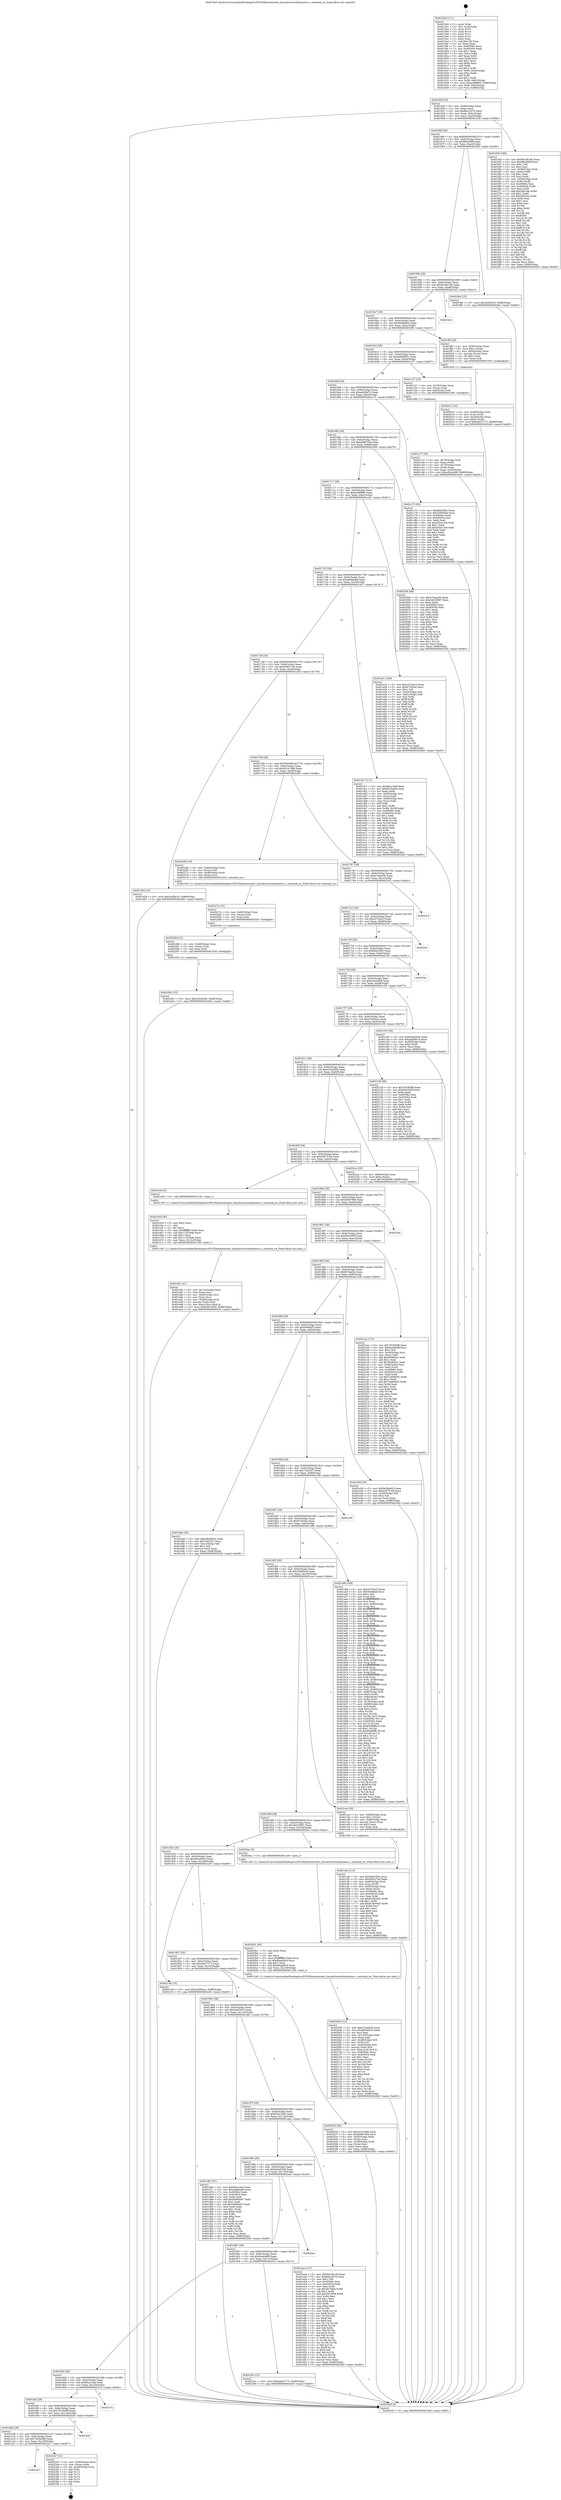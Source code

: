 digraph "0x4015e0" {
  label = "0x4015e0 (/mnt/c/Users/mathe/Desktop/tcc/POCII/binaries/extr_linuxdriversisdnhisaxicc.c_setstack_icc_Final-ollvm.out::main(0))"
  labelloc = "t"
  node[shape=record]

  Entry [label="",width=0.3,height=0.3,shape=circle,fillcolor=black,style=filled]
  "0x40164f" [label="{
     0x40164f [32]\l
     | [instrs]\l
     &nbsp;&nbsp;0x40164f \<+6\>: mov -0x88(%rbp),%eax\l
     &nbsp;&nbsp;0x401655 \<+2\>: mov %eax,%ecx\l
     &nbsp;&nbsp;0x401657 \<+6\>: sub $0x8dcc2576,%ecx\l
     &nbsp;&nbsp;0x40165d \<+6\>: mov %eax,-0x9c(%rbp)\l
     &nbsp;&nbsp;0x401663 \<+6\>: mov %ecx,-0xa0(%rbp)\l
     &nbsp;&nbsp;0x401669 \<+6\>: je 0000000000401f3d \<main+0x95d\>\l
  }"]
  "0x401f3d" [label="{
     0x401f3d [169]\l
     | [instrs]\l
     &nbsp;&nbsp;0x401f3d \<+5\>: mov $0x9d1db140,%eax\l
     &nbsp;&nbsp;0x401f42 \<+5\>: mov $0x8fea008f,%ecx\l
     &nbsp;&nbsp;0x401f47 \<+2\>: mov $0x1,%dl\l
     &nbsp;&nbsp;0x401f49 \<+2\>: xor %esi,%esi\l
     &nbsp;&nbsp;0x401f4b \<+4\>: mov -0x58(%rbp),%rdi\l
     &nbsp;&nbsp;0x401f4f \<+3\>: mov (%rdi),%r8d\l
     &nbsp;&nbsp;0x401f52 \<+3\>: sub $0x1,%esi\l
     &nbsp;&nbsp;0x401f55 \<+3\>: sub %esi,%r8d\l
     &nbsp;&nbsp;0x401f58 \<+4\>: mov -0x58(%rbp),%rdi\l
     &nbsp;&nbsp;0x401f5c \<+3\>: mov %r8d,(%rdi)\l
     &nbsp;&nbsp;0x401f5f \<+7\>: mov 0x40506c,%esi\l
     &nbsp;&nbsp;0x401f66 \<+8\>: mov 0x405054,%r8d\l
     &nbsp;&nbsp;0x401f6e \<+3\>: mov %esi,%r9d\l
     &nbsp;&nbsp;0x401f71 \<+7\>: add $0x2661fee,%r9d\l
     &nbsp;&nbsp;0x401f78 \<+4\>: sub $0x1,%r9d\l
     &nbsp;&nbsp;0x401f7c \<+7\>: sub $0x2661fee,%r9d\l
     &nbsp;&nbsp;0x401f83 \<+4\>: imul %r9d,%esi\l
     &nbsp;&nbsp;0x401f87 \<+3\>: and $0x1,%esi\l
     &nbsp;&nbsp;0x401f8a \<+3\>: cmp $0x0,%esi\l
     &nbsp;&nbsp;0x401f8d \<+4\>: sete %r10b\l
     &nbsp;&nbsp;0x401f91 \<+4\>: cmp $0xa,%r8d\l
     &nbsp;&nbsp;0x401f95 \<+4\>: setl %r11b\l
     &nbsp;&nbsp;0x401f99 \<+3\>: mov %r10b,%bl\l
     &nbsp;&nbsp;0x401f9c \<+3\>: xor $0xff,%bl\l
     &nbsp;&nbsp;0x401f9f \<+3\>: mov %r11b,%r14b\l
     &nbsp;&nbsp;0x401fa2 \<+4\>: xor $0xff,%r14b\l
     &nbsp;&nbsp;0x401fa6 \<+3\>: xor $0x1,%dl\l
     &nbsp;&nbsp;0x401fa9 \<+3\>: mov %bl,%r15b\l
     &nbsp;&nbsp;0x401fac \<+4\>: and $0xff,%r15b\l
     &nbsp;&nbsp;0x401fb0 \<+3\>: and %dl,%r10b\l
     &nbsp;&nbsp;0x401fb3 \<+3\>: mov %r14b,%r12b\l
     &nbsp;&nbsp;0x401fb6 \<+4\>: and $0xff,%r12b\l
     &nbsp;&nbsp;0x401fba \<+3\>: and %dl,%r11b\l
     &nbsp;&nbsp;0x401fbd \<+3\>: or %r10b,%r15b\l
     &nbsp;&nbsp;0x401fc0 \<+3\>: or %r11b,%r12b\l
     &nbsp;&nbsp;0x401fc3 \<+3\>: xor %r12b,%r15b\l
     &nbsp;&nbsp;0x401fc6 \<+3\>: or %r14b,%bl\l
     &nbsp;&nbsp;0x401fc9 \<+3\>: xor $0xff,%bl\l
     &nbsp;&nbsp;0x401fcc \<+3\>: or $0x1,%dl\l
     &nbsp;&nbsp;0x401fcf \<+2\>: and %dl,%bl\l
     &nbsp;&nbsp;0x401fd1 \<+3\>: or %bl,%r15b\l
     &nbsp;&nbsp;0x401fd4 \<+4\>: test $0x1,%r15b\l
     &nbsp;&nbsp;0x401fd8 \<+3\>: cmovne %ecx,%eax\l
     &nbsp;&nbsp;0x401fdb \<+6\>: mov %eax,-0x88(%rbp)\l
     &nbsp;&nbsp;0x401fe1 \<+5\>: jmp 0000000000402445 \<main+0xe65\>\l
  }"]
  "0x40166f" [label="{
     0x40166f [28]\l
     | [instrs]\l
     &nbsp;&nbsp;0x40166f \<+5\>: jmp 0000000000401674 \<main+0x94\>\l
     &nbsp;&nbsp;0x401674 \<+6\>: mov -0x9c(%rbp),%eax\l
     &nbsp;&nbsp;0x40167a \<+5\>: sub $0x8fea008f,%eax\l
     &nbsp;&nbsp;0x40167f \<+6\>: mov %eax,-0xa4(%rbp)\l
     &nbsp;&nbsp;0x401685 \<+6\>: je 0000000000401fe6 \<main+0xa06\>\l
  }"]
  Exit [label="",width=0.3,height=0.3,shape=circle,fillcolor=black,style=filled,peripheries=2]
  "0x401fe6" [label="{
     0x401fe6 [15]\l
     | [instrs]\l
     &nbsp;&nbsp;0x401fe6 \<+10\>: movl $0x5a4f3610,-0x88(%rbp)\l
     &nbsp;&nbsp;0x401ff0 \<+5\>: jmp 0000000000402445 \<main+0xe65\>\l
  }"]
  "0x40168b" [label="{
     0x40168b [28]\l
     | [instrs]\l
     &nbsp;&nbsp;0x40168b \<+5\>: jmp 0000000000401690 \<main+0xb0\>\l
     &nbsp;&nbsp;0x401690 \<+6\>: mov -0x9c(%rbp),%eax\l
     &nbsp;&nbsp;0x401696 \<+5\>: sub $0x9d1db140,%eax\l
     &nbsp;&nbsp;0x40169b \<+6\>: mov %eax,-0xa8(%rbp)\l
     &nbsp;&nbsp;0x4016a1 \<+6\>: je 00000000004023a3 \<main+0xdc3\>\l
  }"]
  "0x401a27" [label="{
     0x401a27\l
  }", style=dashed]
  "0x4023a3" [label="{
     0x4023a3\l
  }", style=dashed]
  "0x4016a7" [label="{
     0x4016a7 [28]\l
     | [instrs]\l
     &nbsp;&nbsp;0x4016a7 \<+5\>: jmp 00000000004016ac \<main+0xcc\>\l
     &nbsp;&nbsp;0x4016ac \<+6\>: mov -0x9c(%rbp),%eax\l
     &nbsp;&nbsp;0x4016b2 \<+5\>: sub $0x9e08a643,%eax\l
     &nbsp;&nbsp;0x4016b7 \<+6\>: mov %eax,-0xac(%rbp)\l
     &nbsp;&nbsp;0x4016bd \<+6\>: je 0000000000401ff5 \<main+0xa15\>\l
  }"]
  "0x4022e7" [label="{
     0x4022e7 [21]\l
     | [instrs]\l
     &nbsp;&nbsp;0x4022e7 \<+4\>: mov -0x80(%rbp),%rax\l
     &nbsp;&nbsp;0x4022eb \<+2\>: mov (%rax),%eax\l
     &nbsp;&nbsp;0x4022ed \<+4\>: lea -0x28(%rbp),%rsp\l
     &nbsp;&nbsp;0x4022f1 \<+1\>: pop %rbx\l
     &nbsp;&nbsp;0x4022f2 \<+2\>: pop %r12\l
     &nbsp;&nbsp;0x4022f4 \<+2\>: pop %r13\l
     &nbsp;&nbsp;0x4022f6 \<+2\>: pop %r14\l
     &nbsp;&nbsp;0x4022f8 \<+2\>: pop %r15\l
     &nbsp;&nbsp;0x4022fa \<+1\>: pop %rbp\l
     &nbsp;&nbsp;0x4022fb \<+1\>: ret\l
  }"]
  "0x401ff5" [label="{
     0x401ff5 [29]\l
     | [instrs]\l
     &nbsp;&nbsp;0x401ff5 \<+4\>: mov -0x50(%rbp),%rax\l
     &nbsp;&nbsp;0x401ff9 \<+6\>: movl $0x1,(%rax)\l
     &nbsp;&nbsp;0x401fff \<+4\>: mov -0x50(%rbp),%rax\l
     &nbsp;&nbsp;0x402003 \<+3\>: movslq (%rax),%rax\l
     &nbsp;&nbsp;0x402006 \<+4\>: shl $0x2,%rax\l
     &nbsp;&nbsp;0x40200a \<+3\>: mov %rax,%rdi\l
     &nbsp;&nbsp;0x40200d \<+5\>: call 0000000000401050 \<malloc@plt\>\l
     | [calls]\l
     &nbsp;&nbsp;0x401050 \{1\} (unknown)\l
  }"]
  "0x4016c3" [label="{
     0x4016c3 [28]\l
     | [instrs]\l
     &nbsp;&nbsp;0x4016c3 \<+5\>: jmp 00000000004016c8 \<main+0xe8\>\l
     &nbsp;&nbsp;0x4016c8 \<+6\>: mov -0x9c(%rbp),%eax\l
     &nbsp;&nbsp;0x4016ce \<+5\>: sub $0xa8bd0b91,%eax\l
     &nbsp;&nbsp;0x4016d3 \<+6\>: mov %eax,-0xb0(%rbp)\l
     &nbsp;&nbsp;0x4016d9 \<+6\>: je 0000000000401c27 \<main+0x647\>\l
  }"]
  "0x401a0b" [label="{
     0x401a0b [28]\l
     | [instrs]\l
     &nbsp;&nbsp;0x401a0b \<+5\>: jmp 0000000000401a10 \<main+0x430\>\l
     &nbsp;&nbsp;0x401a10 \<+6\>: mov -0x9c(%rbp),%eax\l
     &nbsp;&nbsp;0x401a16 \<+5\>: sub $0x7929a386,%eax\l
     &nbsp;&nbsp;0x401a1b \<+6\>: mov %eax,-0x128(%rbp)\l
     &nbsp;&nbsp;0x401a21 \<+6\>: je 00000000004022e7 \<main+0xd07\>\l
  }"]
  "0x401c27" [label="{
     0x401c27 [16]\l
     | [instrs]\l
     &nbsp;&nbsp;0x401c27 \<+4\>: mov -0x78(%rbp),%rax\l
     &nbsp;&nbsp;0x401c2b \<+3\>: mov (%rax),%rax\l
     &nbsp;&nbsp;0x401c2e \<+4\>: mov 0x8(%rax),%rdi\l
     &nbsp;&nbsp;0x401c32 \<+5\>: call 0000000000401060 \<atoi@plt\>\l
     | [calls]\l
     &nbsp;&nbsp;0x401060 \{1\} (unknown)\l
  }"]
  "0x4016df" [label="{
     0x4016df [28]\l
     | [instrs]\l
     &nbsp;&nbsp;0x4016df \<+5\>: jmp 00000000004016e4 \<main+0x104\>\l
     &nbsp;&nbsp;0x4016e4 \<+6\>: mov -0x9c(%rbp),%eax\l
     &nbsp;&nbsp;0x4016ea \<+5\>: sub $0xaab38a74,%eax\l
     &nbsp;&nbsp;0x4016ef \<+6\>: mov %eax,-0xb4(%rbp)\l
     &nbsp;&nbsp;0x4016f5 \<+6\>: je 0000000000401c73 \<main+0x693\>\l
  }"]
  "0x402420" [label="{
     0x402420\l
  }", style=dashed]
  "0x401c73" [label="{
     0x401c73 [91]\l
     | [instrs]\l
     &nbsp;&nbsp;0x401c73 \<+5\>: mov $0xd8425f5c,%eax\l
     &nbsp;&nbsp;0x401c78 \<+5\>: mov $0x330f3b5d,%ecx\l
     &nbsp;&nbsp;0x401c7d \<+7\>: mov 0x40506c,%edx\l
     &nbsp;&nbsp;0x401c84 \<+7\>: mov 0x405054,%esi\l
     &nbsp;&nbsp;0x401c8b \<+2\>: mov %edx,%edi\l
     &nbsp;&nbsp;0x401c8d \<+6\>: sub $0x3e5a13c6,%edi\l
     &nbsp;&nbsp;0x401c93 \<+3\>: sub $0x1,%edi\l
     &nbsp;&nbsp;0x401c96 \<+6\>: add $0x3e5a13c6,%edi\l
     &nbsp;&nbsp;0x401c9c \<+3\>: imul %edi,%edx\l
     &nbsp;&nbsp;0x401c9f \<+3\>: and $0x1,%edx\l
     &nbsp;&nbsp;0x401ca2 \<+3\>: cmp $0x0,%edx\l
     &nbsp;&nbsp;0x401ca5 \<+4\>: sete %r8b\l
     &nbsp;&nbsp;0x401ca9 \<+3\>: cmp $0xa,%esi\l
     &nbsp;&nbsp;0x401cac \<+4\>: setl %r9b\l
     &nbsp;&nbsp;0x401cb0 \<+3\>: mov %r8b,%r10b\l
     &nbsp;&nbsp;0x401cb3 \<+3\>: and %r9b,%r10b\l
     &nbsp;&nbsp;0x401cb6 \<+3\>: xor %r9b,%r8b\l
     &nbsp;&nbsp;0x401cb9 \<+3\>: or %r8b,%r10b\l
     &nbsp;&nbsp;0x401cbc \<+4\>: test $0x1,%r10b\l
     &nbsp;&nbsp;0x401cc0 \<+3\>: cmovne %ecx,%eax\l
     &nbsp;&nbsp;0x401cc3 \<+6\>: mov %eax,-0x88(%rbp)\l
     &nbsp;&nbsp;0x401cc9 \<+5\>: jmp 0000000000402445 \<main+0xe65\>\l
  }"]
  "0x4016fb" [label="{
     0x4016fb [28]\l
     | [instrs]\l
     &nbsp;&nbsp;0x4016fb \<+5\>: jmp 0000000000401700 \<main+0x120\>\l
     &nbsp;&nbsp;0x401700 \<+6\>: mov -0x9c(%rbp),%eax\l
     &nbsp;&nbsp;0x401706 \<+5\>: sub $0xab88793a,%eax\l
     &nbsp;&nbsp;0x40170b \<+6\>: mov %eax,-0xb8(%rbp)\l
     &nbsp;&nbsp;0x401711 \<+6\>: je 0000000000402056 \<main+0xa76\>\l
  }"]
  "0x4019ef" [label="{
     0x4019ef [28]\l
     | [instrs]\l
     &nbsp;&nbsp;0x4019ef \<+5\>: jmp 00000000004019f4 \<main+0x414\>\l
     &nbsp;&nbsp;0x4019f4 \<+6\>: mov -0x9c(%rbp),%eax\l
     &nbsp;&nbsp;0x4019fa \<+5\>: sub $0x781804f8,%eax\l
     &nbsp;&nbsp;0x4019ff \<+6\>: mov %eax,-0x124(%rbp)\l
     &nbsp;&nbsp;0x401a05 \<+6\>: je 0000000000402420 \<main+0xe40\>\l
  }"]
  "0x402056" [label="{
     0x402056 [86]\l
     | [instrs]\l
     &nbsp;&nbsp;0x402056 \<+5\>: mov $0xb7aaee3b,%eax\l
     &nbsp;&nbsp;0x40205b \<+5\>: mov $0x3d219687,%ecx\l
     &nbsp;&nbsp;0x402060 \<+2\>: xor %edx,%edx\l
     &nbsp;&nbsp;0x402062 \<+7\>: mov 0x40506c,%esi\l
     &nbsp;&nbsp;0x402069 \<+7\>: mov 0x405054,%edi\l
     &nbsp;&nbsp;0x402070 \<+3\>: sub $0x1,%edx\l
     &nbsp;&nbsp;0x402073 \<+3\>: mov %esi,%r8d\l
     &nbsp;&nbsp;0x402076 \<+3\>: add %edx,%r8d\l
     &nbsp;&nbsp;0x402079 \<+4\>: imul %r8d,%esi\l
     &nbsp;&nbsp;0x40207d \<+3\>: and $0x1,%esi\l
     &nbsp;&nbsp;0x402080 \<+3\>: cmp $0x0,%esi\l
     &nbsp;&nbsp;0x402083 \<+4\>: sete %r9b\l
     &nbsp;&nbsp;0x402087 \<+3\>: cmp $0xa,%edi\l
     &nbsp;&nbsp;0x40208a \<+4\>: setl %r10b\l
     &nbsp;&nbsp;0x40208e \<+3\>: mov %r9b,%r11b\l
     &nbsp;&nbsp;0x402091 \<+3\>: and %r10b,%r11b\l
     &nbsp;&nbsp;0x402094 \<+3\>: xor %r10b,%r9b\l
     &nbsp;&nbsp;0x402097 \<+3\>: or %r9b,%r11b\l
     &nbsp;&nbsp;0x40209a \<+4\>: test $0x1,%r11b\l
     &nbsp;&nbsp;0x40209e \<+3\>: cmovne %ecx,%eax\l
     &nbsp;&nbsp;0x4020a1 \<+6\>: mov %eax,-0x88(%rbp)\l
     &nbsp;&nbsp;0x4020a7 \<+5\>: jmp 0000000000402445 \<main+0xe65\>\l
  }"]
  "0x401717" [label="{
     0x401717 [28]\l
     | [instrs]\l
     &nbsp;&nbsp;0x401717 \<+5\>: jmp 000000000040171c \<main+0x13c\>\l
     &nbsp;&nbsp;0x40171c \<+6\>: mov -0x9c(%rbp),%eax\l
     &nbsp;&nbsp;0x401722 \<+5\>: sub $0xac96f860,%eax\l
     &nbsp;&nbsp;0x401727 \<+6\>: mov %eax,-0xbc(%rbp)\l
     &nbsp;&nbsp;0x40172d \<+6\>: je 0000000000401a31 \<main+0x451\>\l
  }"]
  "0x40237e" [label="{
     0x40237e\l
  }", style=dashed]
  "0x401a31" [label="{
     0x401a31 [106]\l
     | [instrs]\l
     &nbsp;&nbsp;0x401a31 \<+5\>: mov $0xc07d2e1f,%eax\l
     &nbsp;&nbsp;0x401a36 \<+5\>: mov $0x873d3a0,%ecx\l
     &nbsp;&nbsp;0x401a3b \<+2\>: mov $0x1,%dl\l
     &nbsp;&nbsp;0x401a3d \<+7\>: mov -0x82(%rbp),%sil\l
     &nbsp;&nbsp;0x401a44 \<+7\>: mov -0x81(%rbp),%dil\l
     &nbsp;&nbsp;0x401a4b \<+3\>: mov %sil,%r8b\l
     &nbsp;&nbsp;0x401a4e \<+4\>: xor $0xff,%r8b\l
     &nbsp;&nbsp;0x401a52 \<+3\>: mov %dil,%r9b\l
     &nbsp;&nbsp;0x401a55 \<+4\>: xor $0xff,%r9b\l
     &nbsp;&nbsp;0x401a59 \<+3\>: xor $0x0,%dl\l
     &nbsp;&nbsp;0x401a5c \<+3\>: mov %r8b,%r10b\l
     &nbsp;&nbsp;0x401a5f \<+4\>: and $0x0,%r10b\l
     &nbsp;&nbsp;0x401a63 \<+3\>: and %dl,%sil\l
     &nbsp;&nbsp;0x401a66 \<+3\>: mov %r9b,%r11b\l
     &nbsp;&nbsp;0x401a69 \<+4\>: and $0x0,%r11b\l
     &nbsp;&nbsp;0x401a6d \<+3\>: and %dl,%dil\l
     &nbsp;&nbsp;0x401a70 \<+3\>: or %sil,%r10b\l
     &nbsp;&nbsp;0x401a73 \<+3\>: or %dil,%r11b\l
     &nbsp;&nbsp;0x401a76 \<+3\>: xor %r11b,%r10b\l
     &nbsp;&nbsp;0x401a79 \<+3\>: or %r9b,%r8b\l
     &nbsp;&nbsp;0x401a7c \<+4\>: xor $0xff,%r8b\l
     &nbsp;&nbsp;0x401a80 \<+3\>: or $0x0,%dl\l
     &nbsp;&nbsp;0x401a83 \<+3\>: and %dl,%r8b\l
     &nbsp;&nbsp;0x401a86 \<+3\>: or %r8b,%r10b\l
     &nbsp;&nbsp;0x401a89 \<+4\>: test $0x1,%r10b\l
     &nbsp;&nbsp;0x401a8d \<+3\>: cmovne %ecx,%eax\l
     &nbsp;&nbsp;0x401a90 \<+6\>: mov %eax,-0x88(%rbp)\l
     &nbsp;&nbsp;0x401a96 \<+5\>: jmp 0000000000402445 \<main+0xe65\>\l
  }"]
  "0x401733" [label="{
     0x401733 [28]\l
     | [instrs]\l
     &nbsp;&nbsp;0x401733 \<+5\>: jmp 0000000000401738 \<main+0x158\>\l
     &nbsp;&nbsp;0x401738 \<+6\>: mov -0x9c(%rbp),%eax\l
     &nbsp;&nbsp;0x40173e \<+5\>: sub $0xadb8aeb6,%eax\l
     &nbsp;&nbsp;0x401743 \<+6\>: mov %eax,-0xc0(%rbp)\l
     &nbsp;&nbsp;0x401749 \<+6\>: je 0000000000401dc7 \<main+0x7e7\>\l
  }"]
  "0x402445" [label="{
     0x402445 [5]\l
     | [instrs]\l
     &nbsp;&nbsp;0x402445 \<+5\>: jmp 000000000040164f \<main+0x6f\>\l
  }"]
  "0x4015e0" [label="{
     0x4015e0 [111]\l
     | [instrs]\l
     &nbsp;&nbsp;0x4015e0 \<+1\>: push %rbp\l
     &nbsp;&nbsp;0x4015e1 \<+3\>: mov %rsp,%rbp\l
     &nbsp;&nbsp;0x4015e4 \<+2\>: push %r15\l
     &nbsp;&nbsp;0x4015e6 \<+2\>: push %r14\l
     &nbsp;&nbsp;0x4015e8 \<+2\>: push %r13\l
     &nbsp;&nbsp;0x4015ea \<+2\>: push %r12\l
     &nbsp;&nbsp;0x4015ec \<+1\>: push %rbx\l
     &nbsp;&nbsp;0x4015ed \<+7\>: sub $0x128,%rsp\l
     &nbsp;&nbsp;0x4015f4 \<+2\>: xor %eax,%eax\l
     &nbsp;&nbsp;0x4015f6 \<+7\>: mov 0x40506c,%ecx\l
     &nbsp;&nbsp;0x4015fd \<+7\>: mov 0x405054,%edx\l
     &nbsp;&nbsp;0x401604 \<+3\>: sub $0x1,%eax\l
     &nbsp;&nbsp;0x401607 \<+3\>: mov %ecx,%r8d\l
     &nbsp;&nbsp;0x40160a \<+3\>: add %eax,%r8d\l
     &nbsp;&nbsp;0x40160d \<+4\>: imul %r8d,%ecx\l
     &nbsp;&nbsp;0x401611 \<+3\>: and $0x1,%ecx\l
     &nbsp;&nbsp;0x401614 \<+3\>: cmp $0x0,%ecx\l
     &nbsp;&nbsp;0x401617 \<+4\>: sete %r9b\l
     &nbsp;&nbsp;0x40161b \<+4\>: and $0x1,%r9b\l
     &nbsp;&nbsp;0x40161f \<+7\>: mov %r9b,-0x82(%rbp)\l
     &nbsp;&nbsp;0x401626 \<+3\>: cmp $0xa,%edx\l
     &nbsp;&nbsp;0x401629 \<+4\>: setl %r9b\l
     &nbsp;&nbsp;0x40162d \<+4\>: and $0x1,%r9b\l
     &nbsp;&nbsp;0x401631 \<+7\>: mov %r9b,-0x81(%rbp)\l
     &nbsp;&nbsp;0x401638 \<+10\>: movl $0xac96f860,-0x88(%rbp)\l
     &nbsp;&nbsp;0x401642 \<+6\>: mov %edi,-0x8c(%rbp)\l
     &nbsp;&nbsp;0x401648 \<+7\>: mov %rsi,-0x98(%rbp)\l
  }"]
  "0x40229c" [label="{
     0x40229c [15]\l
     | [instrs]\l
     &nbsp;&nbsp;0x40229c \<+10\>: movl $0xe332e60b,-0x88(%rbp)\l
     &nbsp;&nbsp;0x4022a6 \<+5\>: jmp 0000000000402445 \<main+0xe65\>\l
  }"]
  "0x401dc7" [label="{
     0x401dc7 [111]\l
     | [instrs]\l
     &nbsp;&nbsp;0x401dc7 \<+5\>: mov $0x6fca144d,%eax\l
     &nbsp;&nbsp;0x401dcc \<+5\>: mov $0xfb7dad3e,%ecx\l
     &nbsp;&nbsp;0x401dd1 \<+2\>: xor %edx,%edx\l
     &nbsp;&nbsp;0x401dd3 \<+4\>: mov -0x58(%rbp),%rsi\l
     &nbsp;&nbsp;0x401dd7 \<+2\>: mov (%rsi),%edi\l
     &nbsp;&nbsp;0x401dd9 \<+4\>: mov -0x68(%rbp),%rsi\l
     &nbsp;&nbsp;0x401ddd \<+2\>: cmp (%rsi),%edi\l
     &nbsp;&nbsp;0x401ddf \<+4\>: setl %r8b\l
     &nbsp;&nbsp;0x401de3 \<+4\>: and $0x1,%r8b\l
     &nbsp;&nbsp;0x401de7 \<+4\>: mov %r8b,-0x29(%rbp)\l
     &nbsp;&nbsp;0x401deb \<+7\>: mov 0x40506c,%edi\l
     &nbsp;&nbsp;0x401df2 \<+8\>: mov 0x405054,%r9d\l
     &nbsp;&nbsp;0x401dfa \<+3\>: sub $0x1,%edx\l
     &nbsp;&nbsp;0x401dfd \<+3\>: mov %edi,%r10d\l
     &nbsp;&nbsp;0x401e00 \<+3\>: add %edx,%r10d\l
     &nbsp;&nbsp;0x401e03 \<+4\>: imul %r10d,%edi\l
     &nbsp;&nbsp;0x401e07 \<+3\>: and $0x1,%edi\l
     &nbsp;&nbsp;0x401e0a \<+3\>: cmp $0x0,%edi\l
     &nbsp;&nbsp;0x401e0d \<+4\>: sete %r8b\l
     &nbsp;&nbsp;0x401e11 \<+4\>: cmp $0xa,%r9d\l
     &nbsp;&nbsp;0x401e15 \<+4\>: setl %r11b\l
     &nbsp;&nbsp;0x401e19 \<+3\>: mov %r8b,%bl\l
     &nbsp;&nbsp;0x401e1c \<+3\>: and %r11b,%bl\l
     &nbsp;&nbsp;0x401e1f \<+3\>: xor %r11b,%r8b\l
     &nbsp;&nbsp;0x401e22 \<+3\>: or %r8b,%bl\l
     &nbsp;&nbsp;0x401e25 \<+3\>: test $0x1,%bl\l
     &nbsp;&nbsp;0x401e28 \<+3\>: cmovne %ecx,%eax\l
     &nbsp;&nbsp;0x401e2b \<+6\>: mov %eax,-0x88(%rbp)\l
     &nbsp;&nbsp;0x401e31 \<+5\>: jmp 0000000000402445 \<main+0xe65\>\l
  }"]
  "0x40174f" [label="{
     0x40174f [28]\l
     | [instrs]\l
     &nbsp;&nbsp;0x40174f \<+5\>: jmp 0000000000401754 \<main+0x174\>\l
     &nbsp;&nbsp;0x401754 \<+6\>: mov -0x9c(%rbp),%eax\l
     &nbsp;&nbsp;0x40175a \<+5\>: sub $0xb092c7e0,%eax\l
     &nbsp;&nbsp;0x40175f \<+6\>: mov %eax,-0xc4(%rbp)\l
     &nbsp;&nbsp;0x401765 \<+6\>: je 0000000000401d5d \<main+0x77d\>\l
  }"]
  "0x40228d" [label="{
     0x40228d [15]\l
     | [instrs]\l
     &nbsp;&nbsp;0x40228d \<+4\>: mov -0x48(%rbp),%rax\l
     &nbsp;&nbsp;0x402291 \<+3\>: mov (%rax),%rax\l
     &nbsp;&nbsp;0x402294 \<+3\>: mov %rax,%rdi\l
     &nbsp;&nbsp;0x402297 \<+5\>: call 0000000000401030 \<free@plt\>\l
     | [calls]\l
     &nbsp;&nbsp;0x401030 \{1\} (unknown)\l
  }"]
  "0x401d5d" [label="{
     0x401d5d [15]\l
     | [instrs]\l
     &nbsp;&nbsp;0x401d5d \<+10\>: movl $0x5a4f3610,-0x88(%rbp)\l
     &nbsp;&nbsp;0x401d67 \<+5\>: jmp 0000000000402445 \<main+0xe65\>\l
  }"]
  "0x40176b" [label="{
     0x40176b [28]\l
     | [instrs]\l
     &nbsp;&nbsp;0x40176b \<+5\>: jmp 0000000000401770 \<main+0x190\>\l
     &nbsp;&nbsp;0x401770 \<+6\>: mov -0x9c(%rbp),%eax\l
     &nbsp;&nbsp;0x401776 \<+5\>: sub $0xb51e7d9d,%eax\l
     &nbsp;&nbsp;0x40177b \<+6\>: mov %eax,-0xc8(%rbp)\l
     &nbsp;&nbsp;0x401781 \<+6\>: je 000000000040226b \<main+0xc8b\>\l
  }"]
  "0x40227e" [label="{
     0x40227e [15]\l
     | [instrs]\l
     &nbsp;&nbsp;0x40227e \<+4\>: mov -0x60(%rbp),%rax\l
     &nbsp;&nbsp;0x402282 \<+3\>: mov (%rax),%rax\l
     &nbsp;&nbsp;0x402285 \<+3\>: mov %rax,%rdi\l
     &nbsp;&nbsp;0x402288 \<+5\>: call 0000000000401030 \<free@plt\>\l
     | [calls]\l
     &nbsp;&nbsp;0x401030 \{1\} (unknown)\l
  }"]
  "0x40226b" [label="{
     0x40226b [19]\l
     | [instrs]\l
     &nbsp;&nbsp;0x40226b \<+4\>: mov -0x60(%rbp),%rax\l
     &nbsp;&nbsp;0x40226f \<+3\>: mov (%rax),%rdi\l
     &nbsp;&nbsp;0x402272 \<+4\>: mov -0x48(%rbp),%rax\l
     &nbsp;&nbsp;0x402276 \<+3\>: mov (%rax),%rsi\l
     &nbsp;&nbsp;0x402279 \<+5\>: call 00000000004015c0 \<setstack_icc\>\l
     | [calls]\l
     &nbsp;&nbsp;0x4015c0 \{1\} (/mnt/c/Users/mathe/Desktop/tcc/POCII/binaries/extr_linuxdriversisdnhisaxicc.c_setstack_icc_Final-ollvm.out::setstack_icc)\l
  }"]
  "0x401787" [label="{
     0x401787 [28]\l
     | [instrs]\l
     &nbsp;&nbsp;0x401787 \<+5\>: jmp 000000000040178c \<main+0x1ac\>\l
     &nbsp;&nbsp;0x40178c \<+6\>: mov -0x9c(%rbp),%eax\l
     &nbsp;&nbsp;0x401792 \<+5\>: sub $0xb7aaee3b,%eax\l
     &nbsp;&nbsp;0x401797 \<+6\>: mov %eax,-0xcc(%rbp)\l
     &nbsp;&nbsp;0x40179d \<+6\>: je 00000000004023c5 \<main+0xde5\>\l
  }"]
  "0x4019d3" [label="{
     0x4019d3 [28]\l
     | [instrs]\l
     &nbsp;&nbsp;0x4019d3 \<+5\>: jmp 00000000004019d8 \<main+0x3f8\>\l
     &nbsp;&nbsp;0x4019d8 \<+6\>: mov -0x9c(%rbp),%eax\l
     &nbsp;&nbsp;0x4019de \<+5\>: sub $0x6fca144d,%eax\l
     &nbsp;&nbsp;0x4019e3 \<+6\>: mov %eax,-0x120(%rbp)\l
     &nbsp;&nbsp;0x4019e9 \<+6\>: je 000000000040237e \<main+0xd9e\>\l
  }"]
  "0x4023c5" [label="{
     0x4023c5\l
  }", style=dashed]
  "0x4017a3" [label="{
     0x4017a3 [28]\l
     | [instrs]\l
     &nbsp;&nbsp;0x4017a3 \<+5\>: jmp 00000000004017a8 \<main+0x1c8\>\l
     &nbsp;&nbsp;0x4017a8 \<+6\>: mov -0x9c(%rbp),%eax\l
     &nbsp;&nbsp;0x4017ae \<+5\>: sub $0xc07d2e1f,%eax\l
     &nbsp;&nbsp;0x4017b3 \<+6\>: mov %eax,-0xd0(%rbp)\l
     &nbsp;&nbsp;0x4017b9 \<+6\>: je 00000000004022fc \<main+0xd1c\>\l
  }"]
  "0x40225c" [label="{
     0x40225c [15]\l
     | [instrs]\l
     &nbsp;&nbsp;0x40225c \<+10\>: movl $0x4da37173,-0x88(%rbp)\l
     &nbsp;&nbsp;0x402266 \<+5\>: jmp 0000000000402445 \<main+0xe65\>\l
  }"]
  "0x4022fc" [label="{
     0x4022fc\l
  }", style=dashed]
  "0x4017bf" [label="{
     0x4017bf [28]\l
     | [instrs]\l
     &nbsp;&nbsp;0x4017bf \<+5\>: jmp 00000000004017c4 \<main+0x1e4\>\l
     &nbsp;&nbsp;0x4017c4 \<+6\>: mov -0x9c(%rbp),%eax\l
     &nbsp;&nbsp;0x4017ca \<+5\>: sub $0xd8425f5c,%eax\l
     &nbsp;&nbsp;0x4017cf \<+6\>: mov %eax,-0xd4(%rbp)\l
     &nbsp;&nbsp;0x4017d5 \<+6\>: je 0000000000402341 \<main+0xd61\>\l
  }"]
  "0x4019b7" [label="{
     0x4019b7 [28]\l
     | [instrs]\l
     &nbsp;&nbsp;0x4019b7 \<+5\>: jmp 00000000004019bc \<main+0x3dc\>\l
     &nbsp;&nbsp;0x4019bc \<+6\>: mov -0x9c(%rbp),%eax\l
     &nbsp;&nbsp;0x4019c2 \<+5\>: sub $0x6ea64b9f,%eax\l
     &nbsp;&nbsp;0x4019c7 \<+6\>: mov %eax,-0x11c(%rbp)\l
     &nbsp;&nbsp;0x4019cd \<+6\>: je 000000000040225c \<main+0xc7c\>\l
  }"]
  "0x402341" [label="{
     0x402341\l
  }", style=dashed]
  "0x4017db" [label="{
     0x4017db [28]\l
     | [instrs]\l
     &nbsp;&nbsp;0x4017db \<+5\>: jmp 00000000004017e0 \<main+0x200\>\l
     &nbsp;&nbsp;0x4017e0 \<+6\>: mov -0x9c(%rbp),%eax\l
     &nbsp;&nbsp;0x4017e6 \<+5\>: sub $0xe2b2a469,%eax\l
     &nbsp;&nbsp;0x4017eb \<+6\>: mov %eax,-0xd8(%rbp)\l
     &nbsp;&nbsp;0x4017f1 \<+6\>: je 0000000000401c55 \<main+0x675\>\l
  }"]
  "0x4022ab" [label="{
     0x4022ab\l
  }", style=dashed]
  "0x401c55" [label="{
     0x401c55 [30]\l
     | [instrs]\l
     &nbsp;&nbsp;0x401c55 \<+5\>: mov $0x6ada5426,%eax\l
     &nbsp;&nbsp;0x401c5a \<+5\>: mov $0xaab38a74,%ecx\l
     &nbsp;&nbsp;0x401c5f \<+3\>: mov -0x30(%rbp),%edx\l
     &nbsp;&nbsp;0x401c62 \<+3\>: cmp $0x0,%edx\l
     &nbsp;&nbsp;0x401c65 \<+3\>: cmove %ecx,%eax\l
     &nbsp;&nbsp;0x401c68 \<+6\>: mov %eax,-0x88(%rbp)\l
     &nbsp;&nbsp;0x401c6e \<+5\>: jmp 0000000000402445 \<main+0xe65\>\l
  }"]
  "0x4017f7" [label="{
     0x4017f7 [28]\l
     | [instrs]\l
     &nbsp;&nbsp;0x4017f7 \<+5\>: jmp 00000000004017fc \<main+0x21c\>\l
     &nbsp;&nbsp;0x4017fc \<+6\>: mov -0x9c(%rbp),%eax\l
     &nbsp;&nbsp;0x401802 \<+5\>: sub $0xe3290acc,%eax\l
     &nbsp;&nbsp;0x401807 \<+6\>: mov %eax,-0xdc(%rbp)\l
     &nbsp;&nbsp;0x40180d \<+6\>: je 0000000000402158 \<main+0xb78\>\l
  }"]
  "0x4020d9" [label="{
     0x4020d9 [112]\l
     | [instrs]\l
     &nbsp;&nbsp;0x4020d9 \<+5\>: mov $0xb7aaee3b,%ecx\l
     &nbsp;&nbsp;0x4020de \<+5\>: mov $0x483a6610,%edx\l
     &nbsp;&nbsp;0x4020e3 \<+2\>: xor %esi,%esi\l
     &nbsp;&nbsp;0x4020e5 \<+6\>: mov -0x130(%rbp),%edi\l
     &nbsp;&nbsp;0x4020eb \<+3\>: imul %eax,%edi\l
     &nbsp;&nbsp;0x4020ee \<+4\>: mov -0x48(%rbp),%r8\l
     &nbsp;&nbsp;0x4020f2 \<+3\>: mov (%r8),%r8\l
     &nbsp;&nbsp;0x4020f5 \<+4\>: mov -0x40(%rbp),%r9\l
     &nbsp;&nbsp;0x4020f9 \<+3\>: movslq (%r9),%r9\l
     &nbsp;&nbsp;0x4020fc \<+4\>: mov %edi,(%r8,%r9,4)\l
     &nbsp;&nbsp;0x402100 \<+7\>: mov 0x40506c,%eax\l
     &nbsp;&nbsp;0x402107 \<+7\>: mov 0x405054,%edi\l
     &nbsp;&nbsp;0x40210e \<+3\>: sub $0x1,%esi\l
     &nbsp;&nbsp;0x402111 \<+3\>: mov %eax,%r10d\l
     &nbsp;&nbsp;0x402114 \<+3\>: add %esi,%r10d\l
     &nbsp;&nbsp;0x402117 \<+4\>: imul %r10d,%eax\l
     &nbsp;&nbsp;0x40211b \<+3\>: and $0x1,%eax\l
     &nbsp;&nbsp;0x40211e \<+3\>: cmp $0x0,%eax\l
     &nbsp;&nbsp;0x402121 \<+4\>: sete %r11b\l
     &nbsp;&nbsp;0x402125 \<+3\>: cmp $0xa,%edi\l
     &nbsp;&nbsp;0x402128 \<+3\>: setl %bl\l
     &nbsp;&nbsp;0x40212b \<+3\>: mov %r11b,%r14b\l
     &nbsp;&nbsp;0x40212e \<+3\>: and %bl,%r14b\l
     &nbsp;&nbsp;0x402131 \<+3\>: xor %bl,%r11b\l
     &nbsp;&nbsp;0x402134 \<+3\>: or %r11b,%r14b\l
     &nbsp;&nbsp;0x402137 \<+4\>: test $0x1,%r14b\l
     &nbsp;&nbsp;0x40213b \<+3\>: cmovne %edx,%ecx\l
     &nbsp;&nbsp;0x40213e \<+6\>: mov %ecx,-0x88(%rbp)\l
     &nbsp;&nbsp;0x402144 \<+5\>: jmp 0000000000402445 \<main+0xe65\>\l
  }"]
  "0x402158" [label="{
     0x402158 [86]\l
     | [instrs]\l
     &nbsp;&nbsp;0x402158 \<+5\>: mov $0x781804f8,%eax\l
     &nbsp;&nbsp;0x40215d \<+5\>: mov $0xf043595f,%ecx\l
     &nbsp;&nbsp;0x402162 \<+2\>: xor %edx,%edx\l
     &nbsp;&nbsp;0x402164 \<+7\>: mov 0x40506c,%esi\l
     &nbsp;&nbsp;0x40216b \<+7\>: mov 0x405054,%edi\l
     &nbsp;&nbsp;0x402172 \<+3\>: sub $0x1,%edx\l
     &nbsp;&nbsp;0x402175 \<+3\>: mov %esi,%r8d\l
     &nbsp;&nbsp;0x402178 \<+3\>: add %edx,%r8d\l
     &nbsp;&nbsp;0x40217b \<+4\>: imul %r8d,%esi\l
     &nbsp;&nbsp;0x40217f \<+3\>: and $0x1,%esi\l
     &nbsp;&nbsp;0x402182 \<+3\>: cmp $0x0,%esi\l
     &nbsp;&nbsp;0x402185 \<+4\>: sete %r9b\l
     &nbsp;&nbsp;0x402189 \<+3\>: cmp $0xa,%edi\l
     &nbsp;&nbsp;0x40218c \<+4\>: setl %r10b\l
     &nbsp;&nbsp;0x402190 \<+3\>: mov %r9b,%r11b\l
     &nbsp;&nbsp;0x402193 \<+3\>: and %r10b,%r11b\l
     &nbsp;&nbsp;0x402196 \<+3\>: xor %r10b,%r9b\l
     &nbsp;&nbsp;0x402199 \<+3\>: or %r9b,%r11b\l
     &nbsp;&nbsp;0x40219c \<+4\>: test $0x1,%r11b\l
     &nbsp;&nbsp;0x4021a0 \<+3\>: cmovne %ecx,%eax\l
     &nbsp;&nbsp;0x4021a3 \<+6\>: mov %eax,-0x88(%rbp)\l
     &nbsp;&nbsp;0x4021a9 \<+5\>: jmp 0000000000402445 \<main+0xe65\>\l
  }"]
  "0x401813" [label="{
     0x401813 [28]\l
     | [instrs]\l
     &nbsp;&nbsp;0x401813 \<+5\>: jmp 0000000000401818 \<main+0x238\>\l
     &nbsp;&nbsp;0x401818 \<+6\>: mov -0x9c(%rbp),%eax\l
     &nbsp;&nbsp;0x40181e \<+5\>: sub $0xe332e60b,%eax\l
     &nbsp;&nbsp;0x401823 \<+6\>: mov %eax,-0xe0(%rbp)\l
     &nbsp;&nbsp;0x401829 \<+6\>: je 00000000004022ce \<main+0xcee\>\l
  }"]
  "0x4020b1" [label="{
     0x4020b1 [40]\l
     | [instrs]\l
     &nbsp;&nbsp;0x4020b1 \<+5\>: mov $0x2,%ecx\l
     &nbsp;&nbsp;0x4020b6 \<+1\>: cltd\l
     &nbsp;&nbsp;0x4020b7 \<+2\>: idiv %ecx\l
     &nbsp;&nbsp;0x4020b9 \<+6\>: imul $0xfffffffe,%edx,%ecx\l
     &nbsp;&nbsp;0x4020bf \<+6\>: sub $0xd0aa06c9,%ecx\l
     &nbsp;&nbsp;0x4020c5 \<+3\>: add $0x1,%ecx\l
     &nbsp;&nbsp;0x4020c8 \<+6\>: add $0xd0aa06c9,%ecx\l
     &nbsp;&nbsp;0x4020ce \<+6\>: mov %ecx,-0x130(%rbp)\l
     &nbsp;&nbsp;0x4020d4 \<+5\>: call 0000000000401160 \<next_i\>\l
     | [calls]\l
     &nbsp;&nbsp;0x401160 \{1\} (/mnt/c/Users/mathe/Desktop/tcc/POCII/binaries/extr_linuxdriversisdnhisaxicc.c_setstack_icc_Final-ollvm.out::next_i)\l
  }"]
  "0x4022ce" [label="{
     0x4022ce [25]\l
     | [instrs]\l
     &nbsp;&nbsp;0x4022ce \<+4\>: mov -0x80(%rbp),%rax\l
     &nbsp;&nbsp;0x4022d2 \<+6\>: movl $0x0,(%rax)\l
     &nbsp;&nbsp;0x4022d8 \<+10\>: movl $0x7929a386,-0x88(%rbp)\l
     &nbsp;&nbsp;0x4022e2 \<+5\>: jmp 0000000000402445 \<main+0xe65\>\l
  }"]
  "0x40182f" [label="{
     0x40182f [28]\l
     | [instrs]\l
     &nbsp;&nbsp;0x40182f \<+5\>: jmp 0000000000401834 \<main+0x254\>\l
     &nbsp;&nbsp;0x401834 \<+6\>: mov -0x9c(%rbp),%eax\l
     &nbsp;&nbsp;0x40183a \<+5\>: sub $0xe3973c5d,%eax\l
     &nbsp;&nbsp;0x40183f \<+6\>: mov %eax,-0xe4(%rbp)\l
     &nbsp;&nbsp;0x401845 \<+6\>: je 0000000000401e54 \<main+0x874\>\l
  }"]
  "0x402012" [label="{
     0x402012 [32]\l
     | [instrs]\l
     &nbsp;&nbsp;0x402012 \<+4\>: mov -0x48(%rbp),%rdi\l
     &nbsp;&nbsp;0x402016 \<+3\>: mov %rax,(%rdi)\l
     &nbsp;&nbsp;0x402019 \<+4\>: mov -0x40(%rbp),%rax\l
     &nbsp;&nbsp;0x40201d \<+6\>: movl $0x0,(%rax)\l
     &nbsp;&nbsp;0x402023 \<+10\>: movl $0x4da37173,-0x88(%rbp)\l
     &nbsp;&nbsp;0x40202d \<+5\>: jmp 0000000000402445 \<main+0xe65\>\l
  }"]
  "0x401e54" [label="{
     0x401e54 [5]\l
     | [instrs]\l
     &nbsp;&nbsp;0x401e54 \<+5\>: call 0000000000401160 \<next_i\>\l
     | [calls]\l
     &nbsp;&nbsp;0x401160 \{1\} (/mnt/c/Users/mathe/Desktop/tcc/POCII/binaries/extr_linuxdriversisdnhisaxicc.c_setstack_icc_Final-ollvm.out::next_i)\l
  }"]
  "0x40184b" [label="{
     0x40184b [28]\l
     | [instrs]\l
     &nbsp;&nbsp;0x40184b \<+5\>: jmp 0000000000401850 \<main+0x270\>\l
     &nbsp;&nbsp;0x401850 \<+6\>: mov -0x9c(%rbp),%eax\l
     &nbsp;&nbsp;0x401856 \<+5\>: sub $0xe4b97669,%eax\l
     &nbsp;&nbsp;0x40185b \<+6\>: mov %eax,-0xe8(%rbp)\l
     &nbsp;&nbsp;0x401861 \<+6\>: je 00000000004022ba \<main+0xcda\>\l
  }"]
  "0x40199b" [label="{
     0x40199b [28]\l
     | [instrs]\l
     &nbsp;&nbsp;0x40199b \<+5\>: jmp 00000000004019a0 \<main+0x3c0\>\l
     &nbsp;&nbsp;0x4019a0 \<+6\>: mov -0x9c(%rbp),%eax\l
     &nbsp;&nbsp;0x4019a6 \<+5\>: sub $0x6ada5426,%eax\l
     &nbsp;&nbsp;0x4019ab \<+6\>: mov %eax,-0x118(%rbp)\l
     &nbsp;&nbsp;0x4019b1 \<+6\>: je 00000000004022ab \<main+0xccb\>\l
  }"]
  "0x4022ba" [label="{
     0x4022ba\l
  }", style=dashed]
  "0x401867" [label="{
     0x401867 [28]\l
     | [instrs]\l
     &nbsp;&nbsp;0x401867 \<+5\>: jmp 000000000040186c \<main+0x28c\>\l
     &nbsp;&nbsp;0x40186c \<+6\>: mov -0x9c(%rbp),%eax\l
     &nbsp;&nbsp;0x401872 \<+5\>: sub $0xf043595f,%eax\l
     &nbsp;&nbsp;0x401877 \<+6\>: mov %eax,-0xec(%rbp)\l
     &nbsp;&nbsp;0x40187d \<+6\>: je 00000000004021ae \<main+0xbce\>\l
  }"]
  "0x401eaa" [label="{
     0x401eaa [147]\l
     | [instrs]\l
     &nbsp;&nbsp;0x401eaa \<+5\>: mov $0x9d1db140,%eax\l
     &nbsp;&nbsp;0x401eaf \<+5\>: mov $0x8dcc2576,%ecx\l
     &nbsp;&nbsp;0x401eb4 \<+2\>: mov $0x1,%dl\l
     &nbsp;&nbsp;0x401eb6 \<+7\>: mov 0x40506c,%esi\l
     &nbsp;&nbsp;0x401ebd \<+7\>: mov 0x405054,%edi\l
     &nbsp;&nbsp;0x401ec4 \<+3\>: mov %esi,%r8d\l
     &nbsp;&nbsp;0x401ec7 \<+7\>: sub $0x287e80e,%r8d\l
     &nbsp;&nbsp;0x401ece \<+4\>: sub $0x1,%r8d\l
     &nbsp;&nbsp;0x401ed2 \<+7\>: add $0x287e80e,%r8d\l
     &nbsp;&nbsp;0x401ed9 \<+4\>: imul %r8d,%esi\l
     &nbsp;&nbsp;0x401edd \<+3\>: and $0x1,%esi\l
     &nbsp;&nbsp;0x401ee0 \<+3\>: cmp $0x0,%esi\l
     &nbsp;&nbsp;0x401ee3 \<+4\>: sete %r9b\l
     &nbsp;&nbsp;0x401ee7 \<+3\>: cmp $0xa,%edi\l
     &nbsp;&nbsp;0x401eea \<+4\>: setl %r10b\l
     &nbsp;&nbsp;0x401eee \<+3\>: mov %r9b,%r11b\l
     &nbsp;&nbsp;0x401ef1 \<+4\>: xor $0xff,%r11b\l
     &nbsp;&nbsp;0x401ef5 \<+3\>: mov %r10b,%bl\l
     &nbsp;&nbsp;0x401ef8 \<+3\>: xor $0xff,%bl\l
     &nbsp;&nbsp;0x401efb \<+3\>: xor $0x0,%dl\l
     &nbsp;&nbsp;0x401efe \<+3\>: mov %r11b,%r14b\l
     &nbsp;&nbsp;0x401f01 \<+4\>: and $0x0,%r14b\l
     &nbsp;&nbsp;0x401f05 \<+3\>: and %dl,%r9b\l
     &nbsp;&nbsp;0x401f08 \<+3\>: mov %bl,%r15b\l
     &nbsp;&nbsp;0x401f0b \<+4\>: and $0x0,%r15b\l
     &nbsp;&nbsp;0x401f0f \<+3\>: and %dl,%r10b\l
     &nbsp;&nbsp;0x401f12 \<+3\>: or %r9b,%r14b\l
     &nbsp;&nbsp;0x401f15 \<+3\>: or %r10b,%r15b\l
     &nbsp;&nbsp;0x401f18 \<+3\>: xor %r15b,%r14b\l
     &nbsp;&nbsp;0x401f1b \<+3\>: or %bl,%r11b\l
     &nbsp;&nbsp;0x401f1e \<+4\>: xor $0xff,%r11b\l
     &nbsp;&nbsp;0x401f22 \<+3\>: or $0x0,%dl\l
     &nbsp;&nbsp;0x401f25 \<+3\>: and %dl,%r11b\l
     &nbsp;&nbsp;0x401f28 \<+3\>: or %r11b,%r14b\l
     &nbsp;&nbsp;0x401f2b \<+4\>: test $0x1,%r14b\l
     &nbsp;&nbsp;0x401f2f \<+3\>: cmovne %ecx,%eax\l
     &nbsp;&nbsp;0x401f32 \<+6\>: mov %eax,-0x88(%rbp)\l
     &nbsp;&nbsp;0x401f38 \<+5\>: jmp 0000000000402445 \<main+0xe65\>\l
  }"]
  "0x4021ae" [label="{
     0x4021ae [174]\l
     | [instrs]\l
     &nbsp;&nbsp;0x4021ae \<+5\>: mov $0x781804f8,%eax\l
     &nbsp;&nbsp;0x4021b3 \<+5\>: mov $0x6ea64b9f,%ecx\l
     &nbsp;&nbsp;0x4021b8 \<+2\>: mov $0x1,%dl\l
     &nbsp;&nbsp;0x4021ba \<+4\>: mov -0x40(%rbp),%rsi\l
     &nbsp;&nbsp;0x4021be \<+2\>: mov (%rsi),%edi\l
     &nbsp;&nbsp;0x4021c0 \<+6\>: add $0x5fc8d5a1,%edi\l
     &nbsp;&nbsp;0x4021c6 \<+3\>: add $0x1,%edi\l
     &nbsp;&nbsp;0x4021c9 \<+6\>: sub $0x5fc8d5a1,%edi\l
     &nbsp;&nbsp;0x4021cf \<+4\>: mov -0x40(%rbp),%rsi\l
     &nbsp;&nbsp;0x4021d3 \<+2\>: mov %edi,(%rsi)\l
     &nbsp;&nbsp;0x4021d5 \<+7\>: mov 0x40506c,%edi\l
     &nbsp;&nbsp;0x4021dc \<+8\>: mov 0x405054,%r8d\l
     &nbsp;&nbsp;0x4021e4 \<+3\>: mov %edi,%r9d\l
     &nbsp;&nbsp;0x4021e7 \<+7\>: sub $0x7d490945,%r9d\l
     &nbsp;&nbsp;0x4021ee \<+4\>: sub $0x1,%r9d\l
     &nbsp;&nbsp;0x4021f2 \<+7\>: add $0x7d490945,%r9d\l
     &nbsp;&nbsp;0x4021f9 \<+4\>: imul %r9d,%edi\l
     &nbsp;&nbsp;0x4021fd \<+3\>: and $0x1,%edi\l
     &nbsp;&nbsp;0x402200 \<+3\>: cmp $0x0,%edi\l
     &nbsp;&nbsp;0x402203 \<+4\>: sete %r10b\l
     &nbsp;&nbsp;0x402207 \<+4\>: cmp $0xa,%r8d\l
     &nbsp;&nbsp;0x40220b \<+4\>: setl %r11b\l
     &nbsp;&nbsp;0x40220f \<+3\>: mov %r10b,%bl\l
     &nbsp;&nbsp;0x402212 \<+3\>: xor $0xff,%bl\l
     &nbsp;&nbsp;0x402215 \<+3\>: mov %r11b,%r14b\l
     &nbsp;&nbsp;0x402218 \<+4\>: xor $0xff,%r14b\l
     &nbsp;&nbsp;0x40221c \<+3\>: xor $0x1,%dl\l
     &nbsp;&nbsp;0x40221f \<+3\>: mov %bl,%r15b\l
     &nbsp;&nbsp;0x402222 \<+4\>: and $0xff,%r15b\l
     &nbsp;&nbsp;0x402226 \<+3\>: and %dl,%r10b\l
     &nbsp;&nbsp;0x402229 \<+3\>: mov %r14b,%r12b\l
     &nbsp;&nbsp;0x40222c \<+4\>: and $0xff,%r12b\l
     &nbsp;&nbsp;0x402230 \<+3\>: and %dl,%r11b\l
     &nbsp;&nbsp;0x402233 \<+3\>: or %r10b,%r15b\l
     &nbsp;&nbsp;0x402236 \<+3\>: or %r11b,%r12b\l
     &nbsp;&nbsp;0x402239 \<+3\>: xor %r12b,%r15b\l
     &nbsp;&nbsp;0x40223c \<+3\>: or %r14b,%bl\l
     &nbsp;&nbsp;0x40223f \<+3\>: xor $0xff,%bl\l
     &nbsp;&nbsp;0x402242 \<+3\>: or $0x1,%dl\l
     &nbsp;&nbsp;0x402245 \<+2\>: and %dl,%bl\l
     &nbsp;&nbsp;0x402247 \<+3\>: or %bl,%r15b\l
     &nbsp;&nbsp;0x40224a \<+4\>: test $0x1,%r15b\l
     &nbsp;&nbsp;0x40224e \<+3\>: cmovne %ecx,%eax\l
     &nbsp;&nbsp;0x402251 \<+6\>: mov %eax,-0x88(%rbp)\l
     &nbsp;&nbsp;0x402257 \<+5\>: jmp 0000000000402445 \<main+0xe65\>\l
  }"]
  "0x401883" [label="{
     0x401883 [28]\l
     | [instrs]\l
     &nbsp;&nbsp;0x401883 \<+5\>: jmp 0000000000401888 \<main+0x2a8\>\l
     &nbsp;&nbsp;0x401888 \<+6\>: mov -0x9c(%rbp),%eax\l
     &nbsp;&nbsp;0x40188e \<+5\>: sub $0xfb7dad3e,%eax\l
     &nbsp;&nbsp;0x401893 \<+6\>: mov %eax,-0xf0(%rbp)\l
     &nbsp;&nbsp;0x401899 \<+6\>: je 0000000000401e36 \<main+0x856\>\l
  }"]
  "0x401e81" [label="{
     0x401e81 [41]\l
     | [instrs]\l
     &nbsp;&nbsp;0x401e81 \<+6\>: mov -0x12c(%rbp),%ecx\l
     &nbsp;&nbsp;0x401e87 \<+3\>: imul %eax,%ecx\l
     &nbsp;&nbsp;0x401e8a \<+4\>: mov -0x60(%rbp),%rsi\l
     &nbsp;&nbsp;0x401e8e \<+3\>: mov (%rsi),%rsi\l
     &nbsp;&nbsp;0x401e91 \<+4\>: mov -0x58(%rbp),%rdi\l
     &nbsp;&nbsp;0x401e95 \<+3\>: movslq (%rdi),%rdi\l
     &nbsp;&nbsp;0x401e98 \<+3\>: mov %ecx,(%rsi,%rdi,4)\l
     &nbsp;&nbsp;0x401e9b \<+10\>: movl $0x63d12802,-0x88(%rbp)\l
     &nbsp;&nbsp;0x401ea5 \<+5\>: jmp 0000000000402445 \<main+0xe65\>\l
  }"]
  "0x401e36" [label="{
     0x401e36 [30]\l
     | [instrs]\l
     &nbsp;&nbsp;0x401e36 \<+5\>: mov $0x9e08a643,%eax\l
     &nbsp;&nbsp;0x401e3b \<+5\>: mov $0xe3973c5d,%ecx\l
     &nbsp;&nbsp;0x401e40 \<+3\>: mov -0x29(%rbp),%dl\l
     &nbsp;&nbsp;0x401e43 \<+3\>: test $0x1,%dl\l
     &nbsp;&nbsp;0x401e46 \<+3\>: cmovne %ecx,%eax\l
     &nbsp;&nbsp;0x401e49 \<+6\>: mov %eax,-0x88(%rbp)\l
     &nbsp;&nbsp;0x401e4f \<+5\>: jmp 0000000000402445 \<main+0xe65\>\l
  }"]
  "0x40189f" [label="{
     0x40189f [28]\l
     | [instrs]\l
     &nbsp;&nbsp;0x40189f \<+5\>: jmp 00000000004018a4 \<main+0x2c4\>\l
     &nbsp;&nbsp;0x4018a4 \<+6\>: mov -0x9c(%rbp),%eax\l
     &nbsp;&nbsp;0x4018aa \<+5\>: sub $0x59e8dd5,%eax\l
     &nbsp;&nbsp;0x4018af \<+6\>: mov %eax,-0xf4(%rbp)\l
     &nbsp;&nbsp;0x4018b5 \<+6\>: je 0000000000401beb \<main+0x60b\>\l
  }"]
  "0x401e59" [label="{
     0x401e59 [40]\l
     | [instrs]\l
     &nbsp;&nbsp;0x401e59 \<+5\>: mov $0x2,%ecx\l
     &nbsp;&nbsp;0x401e5e \<+1\>: cltd\l
     &nbsp;&nbsp;0x401e5f \<+2\>: idiv %ecx\l
     &nbsp;&nbsp;0x401e61 \<+6\>: imul $0xfffffffe,%edx,%ecx\l
     &nbsp;&nbsp;0x401e67 \<+6\>: sub $0x113236de,%ecx\l
     &nbsp;&nbsp;0x401e6d \<+3\>: add $0x1,%ecx\l
     &nbsp;&nbsp;0x401e70 \<+6\>: add $0x113236de,%ecx\l
     &nbsp;&nbsp;0x401e76 \<+6\>: mov %ecx,-0x12c(%rbp)\l
     &nbsp;&nbsp;0x401e7c \<+5\>: call 0000000000401160 \<next_i\>\l
     | [calls]\l
     &nbsp;&nbsp;0x401160 \{1\} (/mnt/c/Users/mathe/Desktop/tcc/POCII/binaries/extr_linuxdriversisdnhisaxicc.c_setstack_icc_Final-ollvm.out::next_i)\l
  }"]
  "0x401beb" [label="{
     0x401beb [30]\l
     | [instrs]\l
     &nbsp;&nbsp;0x401beb \<+5\>: mov $0xa8bd0b91,%eax\l
     &nbsp;&nbsp;0x401bf0 \<+5\>: mov $0x7442337,%ecx\l
     &nbsp;&nbsp;0x401bf5 \<+3\>: mov -0x31(%rbp),%dl\l
     &nbsp;&nbsp;0x401bf8 \<+3\>: test $0x1,%dl\l
     &nbsp;&nbsp;0x401bfb \<+3\>: cmovne %ecx,%eax\l
     &nbsp;&nbsp;0x401bfe \<+6\>: mov %eax,-0x88(%rbp)\l
     &nbsp;&nbsp;0x401c04 \<+5\>: jmp 0000000000402445 \<main+0xe65\>\l
  }"]
  "0x4018bb" [label="{
     0x4018bb [28]\l
     | [instrs]\l
     &nbsp;&nbsp;0x4018bb \<+5\>: jmp 00000000004018c0 \<main+0x2e0\>\l
     &nbsp;&nbsp;0x4018c0 \<+6\>: mov -0x9c(%rbp),%eax\l
     &nbsp;&nbsp;0x4018c6 \<+5\>: sub $0x7442337,%eax\l
     &nbsp;&nbsp;0x4018cb \<+6\>: mov %eax,-0xf8(%rbp)\l
     &nbsp;&nbsp;0x4018d1 \<+6\>: je 0000000000401c09 \<main+0x629\>\l
  }"]
  "0x40197f" [label="{
     0x40197f [28]\l
     | [instrs]\l
     &nbsp;&nbsp;0x40197f \<+5\>: jmp 0000000000401984 \<main+0x3a4\>\l
     &nbsp;&nbsp;0x401984 \<+6\>: mov -0x9c(%rbp),%eax\l
     &nbsp;&nbsp;0x40198a \<+5\>: sub $0x63d12802,%eax\l
     &nbsp;&nbsp;0x40198f \<+6\>: mov %eax,-0x114(%rbp)\l
     &nbsp;&nbsp;0x401995 \<+6\>: je 0000000000401eaa \<main+0x8ca\>\l
  }"]
  "0x401c09" [label="{
     0x401c09\l
  }", style=dashed]
  "0x4018d7" [label="{
     0x4018d7 [28]\l
     | [instrs]\l
     &nbsp;&nbsp;0x4018d7 \<+5\>: jmp 00000000004018dc \<main+0x2fc\>\l
     &nbsp;&nbsp;0x4018dc \<+6\>: mov -0x9c(%rbp),%eax\l
     &nbsp;&nbsp;0x4018e2 \<+5\>: sub $0x873d3a0,%eax\l
     &nbsp;&nbsp;0x4018e7 \<+6\>: mov %eax,-0xfc(%rbp)\l
     &nbsp;&nbsp;0x4018ed \<+6\>: je 0000000000401a9b \<main+0x4bb\>\l
  }"]
  "0x401d6c" [label="{
     0x401d6c [91]\l
     | [instrs]\l
     &nbsp;&nbsp;0x401d6c \<+5\>: mov $0x6fca144d,%eax\l
     &nbsp;&nbsp;0x401d71 \<+5\>: mov $0xadb8aeb6,%ecx\l
     &nbsp;&nbsp;0x401d76 \<+7\>: mov 0x40506c,%edx\l
     &nbsp;&nbsp;0x401d7d \<+7\>: mov 0x405054,%esi\l
     &nbsp;&nbsp;0x401d84 \<+2\>: mov %edx,%edi\l
     &nbsp;&nbsp;0x401d86 \<+6\>: add $0x9496de97,%edi\l
     &nbsp;&nbsp;0x401d8c \<+3\>: sub $0x1,%edi\l
     &nbsp;&nbsp;0x401d8f \<+6\>: sub $0x9496de97,%edi\l
     &nbsp;&nbsp;0x401d95 \<+3\>: imul %edi,%edx\l
     &nbsp;&nbsp;0x401d98 \<+3\>: and $0x1,%edx\l
     &nbsp;&nbsp;0x401d9b \<+3\>: cmp $0x0,%edx\l
     &nbsp;&nbsp;0x401d9e \<+4\>: sete %r8b\l
     &nbsp;&nbsp;0x401da2 \<+3\>: cmp $0xa,%esi\l
     &nbsp;&nbsp;0x401da5 \<+4\>: setl %r9b\l
     &nbsp;&nbsp;0x401da9 \<+3\>: mov %r8b,%r10b\l
     &nbsp;&nbsp;0x401dac \<+3\>: and %r9b,%r10b\l
     &nbsp;&nbsp;0x401daf \<+3\>: xor %r9b,%r8b\l
     &nbsp;&nbsp;0x401db2 \<+3\>: or %r8b,%r10b\l
     &nbsp;&nbsp;0x401db5 \<+4\>: test $0x1,%r10b\l
     &nbsp;&nbsp;0x401db9 \<+3\>: cmovne %ecx,%eax\l
     &nbsp;&nbsp;0x401dbc \<+6\>: mov %eax,-0x88(%rbp)\l
     &nbsp;&nbsp;0x401dc2 \<+5\>: jmp 0000000000402445 \<main+0xe65\>\l
  }"]
  "0x401a9b" [label="{
     0x401a9b [336]\l
     | [instrs]\l
     &nbsp;&nbsp;0x401a9b \<+5\>: mov $0xc07d2e1f,%eax\l
     &nbsp;&nbsp;0x401aa0 \<+5\>: mov $0x59e8dd5,%ecx\l
     &nbsp;&nbsp;0x401aa5 \<+2\>: mov $0x1,%dl\l
     &nbsp;&nbsp;0x401aa7 \<+3\>: mov %rsp,%rsi\l
     &nbsp;&nbsp;0x401aaa \<+4\>: add $0xfffffffffffffff0,%rsi\l
     &nbsp;&nbsp;0x401aae \<+3\>: mov %rsi,%rsp\l
     &nbsp;&nbsp;0x401ab1 \<+4\>: mov %rsi,-0x80(%rbp)\l
     &nbsp;&nbsp;0x401ab5 \<+3\>: mov %rsp,%rsi\l
     &nbsp;&nbsp;0x401ab8 \<+4\>: add $0xfffffffffffffff0,%rsi\l
     &nbsp;&nbsp;0x401abc \<+3\>: mov %rsi,%rsp\l
     &nbsp;&nbsp;0x401abf \<+3\>: mov %rsp,%rdi\l
     &nbsp;&nbsp;0x401ac2 \<+4\>: add $0xfffffffffffffff0,%rdi\l
     &nbsp;&nbsp;0x401ac6 \<+3\>: mov %rdi,%rsp\l
     &nbsp;&nbsp;0x401ac9 \<+4\>: mov %rdi,-0x78(%rbp)\l
     &nbsp;&nbsp;0x401acd \<+3\>: mov %rsp,%rdi\l
     &nbsp;&nbsp;0x401ad0 \<+4\>: add $0xfffffffffffffff0,%rdi\l
     &nbsp;&nbsp;0x401ad4 \<+3\>: mov %rdi,%rsp\l
     &nbsp;&nbsp;0x401ad7 \<+4\>: mov %rdi,-0x70(%rbp)\l
     &nbsp;&nbsp;0x401adb \<+3\>: mov %rsp,%rdi\l
     &nbsp;&nbsp;0x401ade \<+4\>: add $0xfffffffffffffff0,%rdi\l
     &nbsp;&nbsp;0x401ae2 \<+3\>: mov %rdi,%rsp\l
     &nbsp;&nbsp;0x401ae5 \<+4\>: mov %rdi,-0x68(%rbp)\l
     &nbsp;&nbsp;0x401ae9 \<+3\>: mov %rsp,%rdi\l
     &nbsp;&nbsp;0x401aec \<+4\>: add $0xfffffffffffffff0,%rdi\l
     &nbsp;&nbsp;0x401af0 \<+3\>: mov %rdi,%rsp\l
     &nbsp;&nbsp;0x401af3 \<+4\>: mov %rdi,-0x60(%rbp)\l
     &nbsp;&nbsp;0x401af7 \<+3\>: mov %rsp,%rdi\l
     &nbsp;&nbsp;0x401afa \<+4\>: add $0xfffffffffffffff0,%rdi\l
     &nbsp;&nbsp;0x401afe \<+3\>: mov %rdi,%rsp\l
     &nbsp;&nbsp;0x401b01 \<+4\>: mov %rdi,-0x58(%rbp)\l
     &nbsp;&nbsp;0x401b05 \<+3\>: mov %rsp,%rdi\l
     &nbsp;&nbsp;0x401b08 \<+4\>: add $0xfffffffffffffff0,%rdi\l
     &nbsp;&nbsp;0x401b0c \<+3\>: mov %rdi,%rsp\l
     &nbsp;&nbsp;0x401b0f \<+4\>: mov %rdi,-0x50(%rbp)\l
     &nbsp;&nbsp;0x401b13 \<+3\>: mov %rsp,%rdi\l
     &nbsp;&nbsp;0x401b16 \<+4\>: add $0xfffffffffffffff0,%rdi\l
     &nbsp;&nbsp;0x401b1a \<+3\>: mov %rdi,%rsp\l
     &nbsp;&nbsp;0x401b1d \<+4\>: mov %rdi,-0x48(%rbp)\l
     &nbsp;&nbsp;0x401b21 \<+3\>: mov %rsp,%rdi\l
     &nbsp;&nbsp;0x401b24 \<+4\>: add $0xfffffffffffffff0,%rdi\l
     &nbsp;&nbsp;0x401b28 \<+3\>: mov %rdi,%rsp\l
     &nbsp;&nbsp;0x401b2b \<+4\>: mov %rdi,-0x40(%rbp)\l
     &nbsp;&nbsp;0x401b2f \<+4\>: mov -0x80(%rbp),%rdi\l
     &nbsp;&nbsp;0x401b33 \<+6\>: movl $0x0,(%rdi)\l
     &nbsp;&nbsp;0x401b39 \<+7\>: mov -0x8c(%rbp),%r8d\l
     &nbsp;&nbsp;0x401b40 \<+3\>: mov %r8d,(%rsi)\l
     &nbsp;&nbsp;0x401b43 \<+4\>: mov -0x78(%rbp),%rdi\l
     &nbsp;&nbsp;0x401b47 \<+7\>: mov -0x98(%rbp),%r9\l
     &nbsp;&nbsp;0x401b4e \<+3\>: mov %r9,(%rdi)\l
     &nbsp;&nbsp;0x401b51 \<+3\>: cmpl $0x2,(%rsi)\l
     &nbsp;&nbsp;0x401b54 \<+4\>: setne %r10b\l
     &nbsp;&nbsp;0x401b58 \<+4\>: and $0x1,%r10b\l
     &nbsp;&nbsp;0x401b5c \<+4\>: mov %r10b,-0x31(%rbp)\l
     &nbsp;&nbsp;0x401b60 \<+8\>: mov 0x40506c,%r11d\l
     &nbsp;&nbsp;0x401b68 \<+7\>: mov 0x405054,%ebx\l
     &nbsp;&nbsp;0x401b6f \<+3\>: mov %r11d,%r14d\l
     &nbsp;&nbsp;0x401b72 \<+7\>: add $0x93dfbff9,%r14d\l
     &nbsp;&nbsp;0x401b79 \<+4\>: sub $0x1,%r14d\l
     &nbsp;&nbsp;0x401b7d \<+7\>: sub $0x93dfbff9,%r14d\l
     &nbsp;&nbsp;0x401b84 \<+4\>: imul %r14d,%r11d\l
     &nbsp;&nbsp;0x401b88 \<+4\>: and $0x1,%r11d\l
     &nbsp;&nbsp;0x401b8c \<+4\>: cmp $0x0,%r11d\l
     &nbsp;&nbsp;0x401b90 \<+4\>: sete %r10b\l
     &nbsp;&nbsp;0x401b94 \<+3\>: cmp $0xa,%ebx\l
     &nbsp;&nbsp;0x401b97 \<+4\>: setl %r15b\l
     &nbsp;&nbsp;0x401b9b \<+3\>: mov %r10b,%r12b\l
     &nbsp;&nbsp;0x401b9e \<+4\>: xor $0xff,%r12b\l
     &nbsp;&nbsp;0x401ba2 \<+3\>: mov %r15b,%r13b\l
     &nbsp;&nbsp;0x401ba5 \<+4\>: xor $0xff,%r13b\l
     &nbsp;&nbsp;0x401ba9 \<+3\>: xor $0x1,%dl\l
     &nbsp;&nbsp;0x401bac \<+3\>: mov %r12b,%sil\l
     &nbsp;&nbsp;0x401baf \<+4\>: and $0xff,%sil\l
     &nbsp;&nbsp;0x401bb3 \<+3\>: and %dl,%r10b\l
     &nbsp;&nbsp;0x401bb6 \<+3\>: mov %r13b,%dil\l
     &nbsp;&nbsp;0x401bb9 \<+4\>: and $0xff,%dil\l
     &nbsp;&nbsp;0x401bbd \<+3\>: and %dl,%r15b\l
     &nbsp;&nbsp;0x401bc0 \<+3\>: or %r10b,%sil\l
     &nbsp;&nbsp;0x401bc3 \<+3\>: or %r15b,%dil\l
     &nbsp;&nbsp;0x401bc6 \<+3\>: xor %dil,%sil\l
     &nbsp;&nbsp;0x401bc9 \<+3\>: or %r13b,%r12b\l
     &nbsp;&nbsp;0x401bcc \<+4\>: xor $0xff,%r12b\l
     &nbsp;&nbsp;0x401bd0 \<+3\>: or $0x1,%dl\l
     &nbsp;&nbsp;0x401bd3 \<+3\>: and %dl,%r12b\l
     &nbsp;&nbsp;0x401bd6 \<+3\>: or %r12b,%sil\l
     &nbsp;&nbsp;0x401bd9 \<+4\>: test $0x1,%sil\l
     &nbsp;&nbsp;0x401bdd \<+3\>: cmovne %ecx,%eax\l
     &nbsp;&nbsp;0x401be0 \<+6\>: mov %eax,-0x88(%rbp)\l
     &nbsp;&nbsp;0x401be6 \<+5\>: jmp 0000000000402445 \<main+0xe65\>\l
  }"]
  "0x4018f3" [label="{
     0x4018f3 [28]\l
     | [instrs]\l
     &nbsp;&nbsp;0x4018f3 \<+5\>: jmp 00000000004018f8 \<main+0x318\>\l
     &nbsp;&nbsp;0x4018f8 \<+6\>: mov -0x9c(%rbp),%eax\l
     &nbsp;&nbsp;0x4018fe \<+5\>: sub $0x330f3b5d,%eax\l
     &nbsp;&nbsp;0x401903 \<+6\>: mov %eax,-0x100(%rbp)\l
     &nbsp;&nbsp;0x401909 \<+6\>: je 0000000000401cce \<main+0x6ee\>\l
  }"]
  "0x401963" [label="{
     0x401963 [28]\l
     | [instrs]\l
     &nbsp;&nbsp;0x401963 \<+5\>: jmp 0000000000401968 \<main+0x388\>\l
     &nbsp;&nbsp;0x401968 \<+6\>: mov -0x9c(%rbp),%eax\l
     &nbsp;&nbsp;0x40196e \<+5\>: sub $0x5a4f3610,%eax\l
     &nbsp;&nbsp;0x401973 \<+6\>: mov %eax,-0x110(%rbp)\l
     &nbsp;&nbsp;0x401979 \<+6\>: je 0000000000401d6c \<main+0x78c\>\l
  }"]
  "0x401c37" [label="{
     0x401c37 [30]\l
     | [instrs]\l
     &nbsp;&nbsp;0x401c37 \<+4\>: mov -0x70(%rbp),%rdi\l
     &nbsp;&nbsp;0x401c3b \<+2\>: mov %eax,(%rdi)\l
     &nbsp;&nbsp;0x401c3d \<+4\>: mov -0x70(%rbp),%rdi\l
     &nbsp;&nbsp;0x401c41 \<+2\>: mov (%rdi),%eax\l
     &nbsp;&nbsp;0x401c43 \<+3\>: mov %eax,-0x30(%rbp)\l
     &nbsp;&nbsp;0x401c46 \<+10\>: movl $0xe2b2a469,-0x88(%rbp)\l
     &nbsp;&nbsp;0x401c50 \<+5\>: jmp 0000000000402445 \<main+0xe65\>\l
  }"]
  "0x402032" [label="{
     0x402032 [36]\l
     | [instrs]\l
     &nbsp;&nbsp;0x402032 \<+5\>: mov $0xb51e7d9d,%eax\l
     &nbsp;&nbsp;0x402037 \<+5\>: mov $0xab88793a,%ecx\l
     &nbsp;&nbsp;0x40203c \<+4\>: mov -0x40(%rbp),%rdx\l
     &nbsp;&nbsp;0x402040 \<+2\>: mov (%rdx),%esi\l
     &nbsp;&nbsp;0x402042 \<+4\>: mov -0x50(%rbp),%rdx\l
     &nbsp;&nbsp;0x402046 \<+2\>: cmp (%rdx),%esi\l
     &nbsp;&nbsp;0x402048 \<+3\>: cmovl %ecx,%eax\l
     &nbsp;&nbsp;0x40204b \<+6\>: mov %eax,-0x88(%rbp)\l
     &nbsp;&nbsp;0x402051 \<+5\>: jmp 0000000000402445 \<main+0xe65\>\l
  }"]
  "0x401cce" [label="{
     0x401cce [29]\l
     | [instrs]\l
     &nbsp;&nbsp;0x401cce \<+4\>: mov -0x68(%rbp),%rax\l
     &nbsp;&nbsp;0x401cd2 \<+6\>: movl $0x1,(%rax)\l
     &nbsp;&nbsp;0x401cd8 \<+4\>: mov -0x68(%rbp),%rax\l
     &nbsp;&nbsp;0x401cdc \<+3\>: movslq (%rax),%rax\l
     &nbsp;&nbsp;0x401cdf \<+4\>: shl $0x2,%rax\l
     &nbsp;&nbsp;0x401ce3 \<+3\>: mov %rax,%rdi\l
     &nbsp;&nbsp;0x401ce6 \<+5\>: call 0000000000401050 \<malloc@plt\>\l
     | [calls]\l
     &nbsp;&nbsp;0x401050 \{1\} (unknown)\l
  }"]
  "0x40190f" [label="{
     0x40190f [28]\l
     | [instrs]\l
     &nbsp;&nbsp;0x40190f \<+5\>: jmp 0000000000401914 \<main+0x334\>\l
     &nbsp;&nbsp;0x401914 \<+6\>: mov -0x9c(%rbp),%eax\l
     &nbsp;&nbsp;0x40191a \<+5\>: sub $0x3d219687,%eax\l
     &nbsp;&nbsp;0x40191f \<+6\>: mov %eax,-0x104(%rbp)\l
     &nbsp;&nbsp;0x401925 \<+6\>: je 00000000004020ac \<main+0xacc\>\l
  }"]
  "0x401ceb" [label="{
     0x401ceb [114]\l
     | [instrs]\l
     &nbsp;&nbsp;0x401ceb \<+5\>: mov $0xd8425f5c,%ecx\l
     &nbsp;&nbsp;0x401cf0 \<+5\>: mov $0xb092c7e0,%edx\l
     &nbsp;&nbsp;0x401cf5 \<+4\>: mov -0x60(%rbp),%rdi\l
     &nbsp;&nbsp;0x401cf9 \<+3\>: mov %rax,(%rdi)\l
     &nbsp;&nbsp;0x401cfc \<+4\>: mov -0x58(%rbp),%rax\l
     &nbsp;&nbsp;0x401d00 \<+6\>: movl $0x0,(%rax)\l
     &nbsp;&nbsp;0x401d06 \<+7\>: mov 0x40506c,%esi\l
     &nbsp;&nbsp;0x401d0d \<+8\>: mov 0x405054,%r8d\l
     &nbsp;&nbsp;0x401d15 \<+3\>: mov %esi,%r9d\l
     &nbsp;&nbsp;0x401d18 \<+7\>: sub $0x816b04a5,%r9d\l
     &nbsp;&nbsp;0x401d1f \<+4\>: sub $0x1,%r9d\l
     &nbsp;&nbsp;0x401d23 \<+7\>: add $0x816b04a5,%r9d\l
     &nbsp;&nbsp;0x401d2a \<+4\>: imul %r9d,%esi\l
     &nbsp;&nbsp;0x401d2e \<+3\>: and $0x1,%esi\l
     &nbsp;&nbsp;0x401d31 \<+3\>: cmp $0x0,%esi\l
     &nbsp;&nbsp;0x401d34 \<+4\>: sete %r10b\l
     &nbsp;&nbsp;0x401d38 \<+4\>: cmp $0xa,%r8d\l
     &nbsp;&nbsp;0x401d3c \<+4\>: setl %r11b\l
     &nbsp;&nbsp;0x401d40 \<+3\>: mov %r10b,%bl\l
     &nbsp;&nbsp;0x401d43 \<+3\>: and %r11b,%bl\l
     &nbsp;&nbsp;0x401d46 \<+3\>: xor %r11b,%r10b\l
     &nbsp;&nbsp;0x401d49 \<+3\>: or %r10b,%bl\l
     &nbsp;&nbsp;0x401d4c \<+3\>: test $0x1,%bl\l
     &nbsp;&nbsp;0x401d4f \<+3\>: cmovne %edx,%ecx\l
     &nbsp;&nbsp;0x401d52 \<+6\>: mov %ecx,-0x88(%rbp)\l
     &nbsp;&nbsp;0x401d58 \<+5\>: jmp 0000000000402445 \<main+0xe65\>\l
  }"]
  "0x401947" [label="{
     0x401947 [28]\l
     | [instrs]\l
     &nbsp;&nbsp;0x401947 \<+5\>: jmp 000000000040194c \<main+0x36c\>\l
     &nbsp;&nbsp;0x40194c \<+6\>: mov -0x9c(%rbp),%eax\l
     &nbsp;&nbsp;0x401952 \<+5\>: sub $0x4da37173,%eax\l
     &nbsp;&nbsp;0x401957 \<+6\>: mov %eax,-0x10c(%rbp)\l
     &nbsp;&nbsp;0x40195d \<+6\>: je 0000000000402032 \<main+0xa52\>\l
  }"]
  "0x4020ac" [label="{
     0x4020ac [5]\l
     | [instrs]\l
     &nbsp;&nbsp;0x4020ac \<+5\>: call 0000000000401160 \<next_i\>\l
     | [calls]\l
     &nbsp;&nbsp;0x401160 \{1\} (/mnt/c/Users/mathe/Desktop/tcc/POCII/binaries/extr_linuxdriversisdnhisaxicc.c_setstack_icc_Final-ollvm.out::next_i)\l
  }"]
  "0x40192b" [label="{
     0x40192b [28]\l
     | [instrs]\l
     &nbsp;&nbsp;0x40192b \<+5\>: jmp 0000000000401930 \<main+0x350\>\l
     &nbsp;&nbsp;0x401930 \<+6\>: mov -0x9c(%rbp),%eax\l
     &nbsp;&nbsp;0x401936 \<+5\>: sub $0x483a6610,%eax\l
     &nbsp;&nbsp;0x40193b \<+6\>: mov %eax,-0x108(%rbp)\l
     &nbsp;&nbsp;0x401941 \<+6\>: je 0000000000402149 \<main+0xb69\>\l
  }"]
  "0x402149" [label="{
     0x402149 [15]\l
     | [instrs]\l
     &nbsp;&nbsp;0x402149 \<+10\>: movl $0xe3290acc,-0x88(%rbp)\l
     &nbsp;&nbsp;0x402153 \<+5\>: jmp 0000000000402445 \<main+0xe65\>\l
  }"]
  Entry -> "0x4015e0" [label=" 1"]
  "0x40164f" -> "0x401f3d" [label=" 1"]
  "0x40164f" -> "0x40166f" [label=" 29"]
  "0x4022e7" -> Exit [label=" 1"]
  "0x40166f" -> "0x401fe6" [label=" 1"]
  "0x40166f" -> "0x40168b" [label=" 28"]
  "0x401a0b" -> "0x401a27" [label=" 0"]
  "0x40168b" -> "0x4023a3" [label=" 0"]
  "0x40168b" -> "0x4016a7" [label=" 28"]
  "0x401a0b" -> "0x4022e7" [label=" 1"]
  "0x4016a7" -> "0x401ff5" [label=" 1"]
  "0x4016a7" -> "0x4016c3" [label=" 27"]
  "0x4019ef" -> "0x401a0b" [label=" 1"]
  "0x4016c3" -> "0x401c27" [label=" 1"]
  "0x4016c3" -> "0x4016df" [label=" 26"]
  "0x4019ef" -> "0x402420" [label=" 0"]
  "0x4016df" -> "0x401c73" [label=" 1"]
  "0x4016df" -> "0x4016fb" [label=" 25"]
  "0x4019d3" -> "0x4019ef" [label=" 1"]
  "0x4016fb" -> "0x402056" [label=" 1"]
  "0x4016fb" -> "0x401717" [label=" 24"]
  "0x4019d3" -> "0x40237e" [label=" 0"]
  "0x401717" -> "0x401a31" [label=" 1"]
  "0x401717" -> "0x401733" [label=" 23"]
  "0x401a31" -> "0x402445" [label=" 1"]
  "0x4015e0" -> "0x40164f" [label=" 1"]
  "0x402445" -> "0x40164f" [label=" 29"]
  "0x4022ce" -> "0x402445" [label=" 1"]
  "0x401733" -> "0x401dc7" [label=" 2"]
  "0x401733" -> "0x40174f" [label=" 21"]
  "0x40229c" -> "0x402445" [label=" 1"]
  "0x40174f" -> "0x401d5d" [label=" 1"]
  "0x40174f" -> "0x40176b" [label=" 20"]
  "0x40228d" -> "0x40229c" [label=" 1"]
  "0x40176b" -> "0x40226b" [label=" 1"]
  "0x40176b" -> "0x401787" [label=" 19"]
  "0x40227e" -> "0x40228d" [label=" 1"]
  "0x401787" -> "0x4023c5" [label=" 0"]
  "0x401787" -> "0x4017a3" [label=" 19"]
  "0x40226b" -> "0x40227e" [label=" 1"]
  "0x4017a3" -> "0x4022fc" [label=" 0"]
  "0x4017a3" -> "0x4017bf" [label=" 19"]
  "0x40225c" -> "0x402445" [label=" 1"]
  "0x4017bf" -> "0x402341" [label=" 0"]
  "0x4017bf" -> "0x4017db" [label=" 19"]
  "0x4019b7" -> "0x40225c" [label=" 1"]
  "0x4017db" -> "0x401c55" [label=" 1"]
  "0x4017db" -> "0x4017f7" [label=" 18"]
  "0x4019b7" -> "0x4019d3" [label=" 1"]
  "0x4017f7" -> "0x402158" [label=" 1"]
  "0x4017f7" -> "0x401813" [label=" 17"]
  "0x40199b" -> "0x4022ab" [label=" 0"]
  "0x401813" -> "0x4022ce" [label=" 1"]
  "0x401813" -> "0x40182f" [label=" 16"]
  "0x40199b" -> "0x4019b7" [label=" 2"]
  "0x40182f" -> "0x401e54" [label=" 1"]
  "0x40182f" -> "0x40184b" [label=" 15"]
  "0x4021ae" -> "0x402445" [label=" 1"]
  "0x40184b" -> "0x4022ba" [label=" 0"]
  "0x40184b" -> "0x401867" [label=" 15"]
  "0x402158" -> "0x402445" [label=" 1"]
  "0x401867" -> "0x4021ae" [label=" 1"]
  "0x401867" -> "0x401883" [label=" 14"]
  "0x402149" -> "0x402445" [label=" 1"]
  "0x401883" -> "0x401e36" [label=" 2"]
  "0x401883" -> "0x40189f" [label=" 12"]
  "0x4020b1" -> "0x4020d9" [label=" 1"]
  "0x40189f" -> "0x401beb" [label=" 1"]
  "0x40189f" -> "0x4018bb" [label=" 11"]
  "0x4020ac" -> "0x4020b1" [label=" 1"]
  "0x4018bb" -> "0x401c09" [label=" 0"]
  "0x4018bb" -> "0x4018d7" [label=" 11"]
  "0x402056" -> "0x402445" [label=" 1"]
  "0x4018d7" -> "0x401a9b" [label=" 1"]
  "0x4018d7" -> "0x4018f3" [label=" 10"]
  "0x402032" -> "0x402445" [label=" 2"]
  "0x401a9b" -> "0x402445" [label=" 1"]
  "0x401beb" -> "0x402445" [label=" 1"]
  "0x401c27" -> "0x401c37" [label=" 1"]
  "0x401c37" -> "0x402445" [label=" 1"]
  "0x401c55" -> "0x402445" [label=" 1"]
  "0x401c73" -> "0x402445" [label=" 1"]
  "0x401ff5" -> "0x402012" [label=" 1"]
  "0x4018f3" -> "0x401cce" [label=" 1"]
  "0x4018f3" -> "0x40190f" [label=" 9"]
  "0x401cce" -> "0x401ceb" [label=" 1"]
  "0x401ceb" -> "0x402445" [label=" 1"]
  "0x401d5d" -> "0x402445" [label=" 1"]
  "0x401fe6" -> "0x402445" [label=" 1"]
  "0x40190f" -> "0x4020ac" [label=" 1"]
  "0x40190f" -> "0x40192b" [label=" 8"]
  "0x401eaa" -> "0x402445" [label=" 1"]
  "0x40192b" -> "0x402149" [label=" 1"]
  "0x40192b" -> "0x401947" [label=" 7"]
  "0x401f3d" -> "0x402445" [label=" 1"]
  "0x401947" -> "0x402032" [label=" 2"]
  "0x401947" -> "0x401963" [label=" 5"]
  "0x402012" -> "0x402445" [label=" 1"]
  "0x401963" -> "0x401d6c" [label=" 2"]
  "0x401963" -> "0x40197f" [label=" 3"]
  "0x401d6c" -> "0x402445" [label=" 2"]
  "0x401dc7" -> "0x402445" [label=" 2"]
  "0x401e36" -> "0x402445" [label=" 2"]
  "0x401e54" -> "0x401e59" [label=" 1"]
  "0x401e59" -> "0x401e81" [label=" 1"]
  "0x401e81" -> "0x402445" [label=" 1"]
  "0x4020d9" -> "0x402445" [label=" 1"]
  "0x40197f" -> "0x401eaa" [label=" 1"]
  "0x40197f" -> "0x40199b" [label=" 2"]
}
